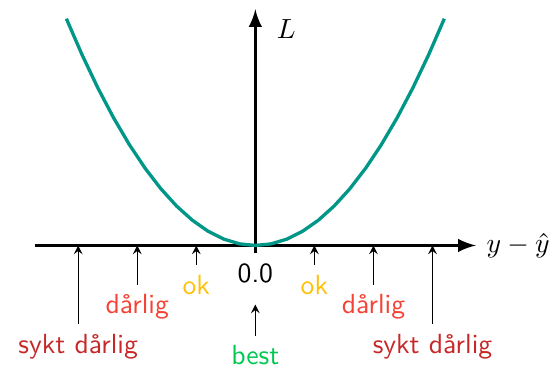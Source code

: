 \documentclass{standalone}
\usepackage{tikz}
\usepackage[T1]{fontenc}
\usepackage{lmodern}
\usetikzlibrary{patterns,decorations.pathmorphing,arrows.meta}

\begin{document}
\sffamily

\definecolor{purple}{HTML}{009688}

\begin{tikzpicture}[domain=-2.4:2.4]
  \node at (-3,3) {};
  \node at (-3,-1.7) {};
  \node[right] at (0.15,2.75) {$L$};
  \draw[-latex, very thick] (-2.8,0) -- (2.8,0) node[right, align=center] {$y-\hat{y}$};
  \draw[latex-, very thick] (0,3.0) -- (0,-0.1) node[below] {0.0};
  %
  \draw[color=purple, very thick] plot (\x, 0.5*\x*\x);
  \draw[stealth-] (0.00, -0.75) -- (0.0, -1.15) node[below, align=center] {\textcolor[HTML]{00C853}{best}};
  \draw[stealth-] (0.75, 0.0) -- (0.75, -0.25) node[below, align=center] {\textcolor[HTML]{FFC107}{ok}};
  \draw[stealth-] (1.50, 0.0) -- (1.50, -0.5) node[below, align=center] {\textcolor[HTML]{F44336}{dårlig}};
  \draw[stealth-] (2.25, 0.0) -- (2.25, -1.0) node[below, align=center] {\textcolor[HTML]{C62828}{sykt dårlig}};
  %
  \draw[stealth-] (-0.75, 0.0) -- (-0.75, -0.25) node[below, align=center] {\textcolor[HTML]{FFC107}{ok}};
  \draw[stealth-] (-1.50, 0.0) -- (-1.50, -0.5) node[below, align=center] {\textcolor[HTML]{F44336}{dårlig}};
  \draw[stealth-] (-2.25, 0.0) -- (-2.25, -1.0) node[below, align=center] {\textcolor[HTML]{C62828}{sykt dårlig}};
  %\fill[white] (-0.1, 0.1) rectangle (0.1, 3.0);
\end{tikzpicture}



\end{document}

